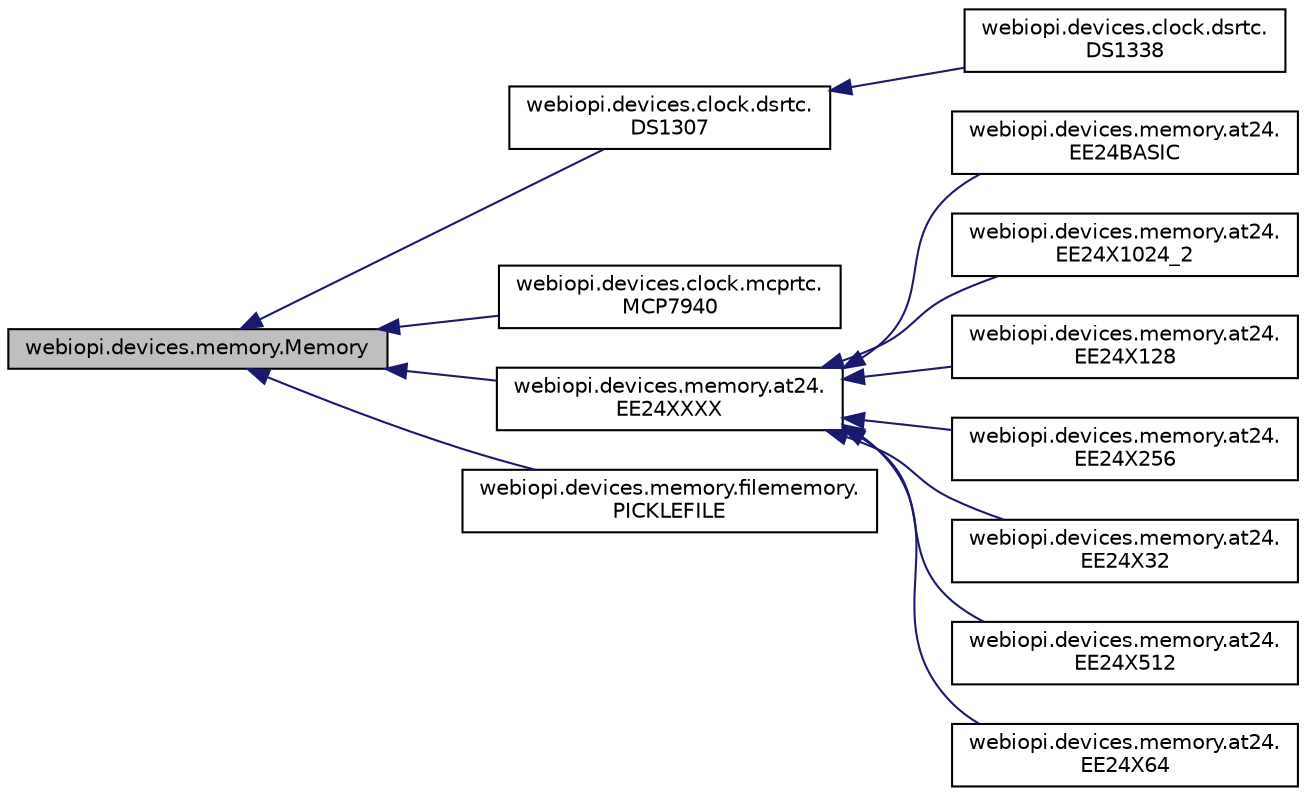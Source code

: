 digraph "webiopi.devices.memory.Memory"
{
  edge [fontname="Helvetica",fontsize="10",labelfontname="Helvetica",labelfontsize="10"];
  node [fontname="Helvetica",fontsize="10",shape=record];
  rankdir="LR";
  Node1 [label="webiopi.devices.memory.Memory",height=0.2,width=0.4,color="black", fillcolor="grey75", style="filled", fontcolor="black"];
  Node1 -> Node2 [dir="back",color="midnightblue",fontsize="10",style="solid",fontname="Helvetica"];
  Node2 [label="webiopi.devices.clock.dsrtc.\lDS1307",height=0.2,width=0.4,color="black", fillcolor="white", style="filled",URL="$classwebiopi_1_1devices_1_1clock_1_1dsrtc_1_1DS1307.html"];
  Node2 -> Node3 [dir="back",color="midnightblue",fontsize="10",style="solid",fontname="Helvetica"];
  Node3 [label="webiopi.devices.clock.dsrtc.\lDS1338",height=0.2,width=0.4,color="black", fillcolor="white", style="filled",URL="$classwebiopi_1_1devices_1_1clock_1_1dsrtc_1_1DS1338.html"];
  Node1 -> Node4 [dir="back",color="midnightblue",fontsize="10",style="solid",fontname="Helvetica"];
  Node4 [label="webiopi.devices.clock.mcprtc.\lMCP7940",height=0.2,width=0.4,color="black", fillcolor="white", style="filled",URL="$classwebiopi_1_1devices_1_1clock_1_1mcprtc_1_1MCP7940.html"];
  Node1 -> Node5 [dir="back",color="midnightblue",fontsize="10",style="solid",fontname="Helvetica"];
  Node5 [label="webiopi.devices.memory.at24.\lEE24XXXX",height=0.2,width=0.4,color="black", fillcolor="white", style="filled",URL="$classwebiopi_1_1devices_1_1memory_1_1at24_1_1EE24XXXX.html"];
  Node5 -> Node6 [dir="back",color="midnightblue",fontsize="10",style="solid",fontname="Helvetica"];
  Node6 [label="webiopi.devices.memory.at24.\lEE24BASIC",height=0.2,width=0.4,color="black", fillcolor="white", style="filled",URL="$classwebiopi_1_1devices_1_1memory_1_1at24_1_1EE24BASIC.html"];
  Node5 -> Node7 [dir="back",color="midnightblue",fontsize="10",style="solid",fontname="Helvetica"];
  Node7 [label="webiopi.devices.memory.at24.\lEE24X1024_2",height=0.2,width=0.4,color="black", fillcolor="white", style="filled",URL="$classwebiopi_1_1devices_1_1memory_1_1at24_1_1EE24X1024__2.html"];
  Node5 -> Node8 [dir="back",color="midnightblue",fontsize="10",style="solid",fontname="Helvetica"];
  Node8 [label="webiopi.devices.memory.at24.\lEE24X128",height=0.2,width=0.4,color="black", fillcolor="white", style="filled",URL="$classwebiopi_1_1devices_1_1memory_1_1at24_1_1EE24X128.html"];
  Node5 -> Node9 [dir="back",color="midnightblue",fontsize="10",style="solid",fontname="Helvetica"];
  Node9 [label="webiopi.devices.memory.at24.\lEE24X256",height=0.2,width=0.4,color="black", fillcolor="white", style="filled",URL="$classwebiopi_1_1devices_1_1memory_1_1at24_1_1EE24X256.html"];
  Node5 -> Node10 [dir="back",color="midnightblue",fontsize="10",style="solid",fontname="Helvetica"];
  Node10 [label="webiopi.devices.memory.at24.\lEE24X32",height=0.2,width=0.4,color="black", fillcolor="white", style="filled",URL="$classwebiopi_1_1devices_1_1memory_1_1at24_1_1EE24X32.html"];
  Node5 -> Node11 [dir="back",color="midnightblue",fontsize="10",style="solid",fontname="Helvetica"];
  Node11 [label="webiopi.devices.memory.at24.\lEE24X512",height=0.2,width=0.4,color="black", fillcolor="white", style="filled",URL="$classwebiopi_1_1devices_1_1memory_1_1at24_1_1EE24X512.html"];
  Node5 -> Node12 [dir="back",color="midnightblue",fontsize="10",style="solid",fontname="Helvetica"];
  Node12 [label="webiopi.devices.memory.at24.\lEE24X64",height=0.2,width=0.4,color="black", fillcolor="white", style="filled",URL="$classwebiopi_1_1devices_1_1memory_1_1at24_1_1EE24X64.html"];
  Node1 -> Node13 [dir="back",color="midnightblue",fontsize="10",style="solid",fontname="Helvetica"];
  Node13 [label="webiopi.devices.memory.filememory.\lPICKLEFILE",height=0.2,width=0.4,color="black", fillcolor="white", style="filled",URL="$classwebiopi_1_1devices_1_1memory_1_1filememory_1_1PICKLEFILE.html"];
}
